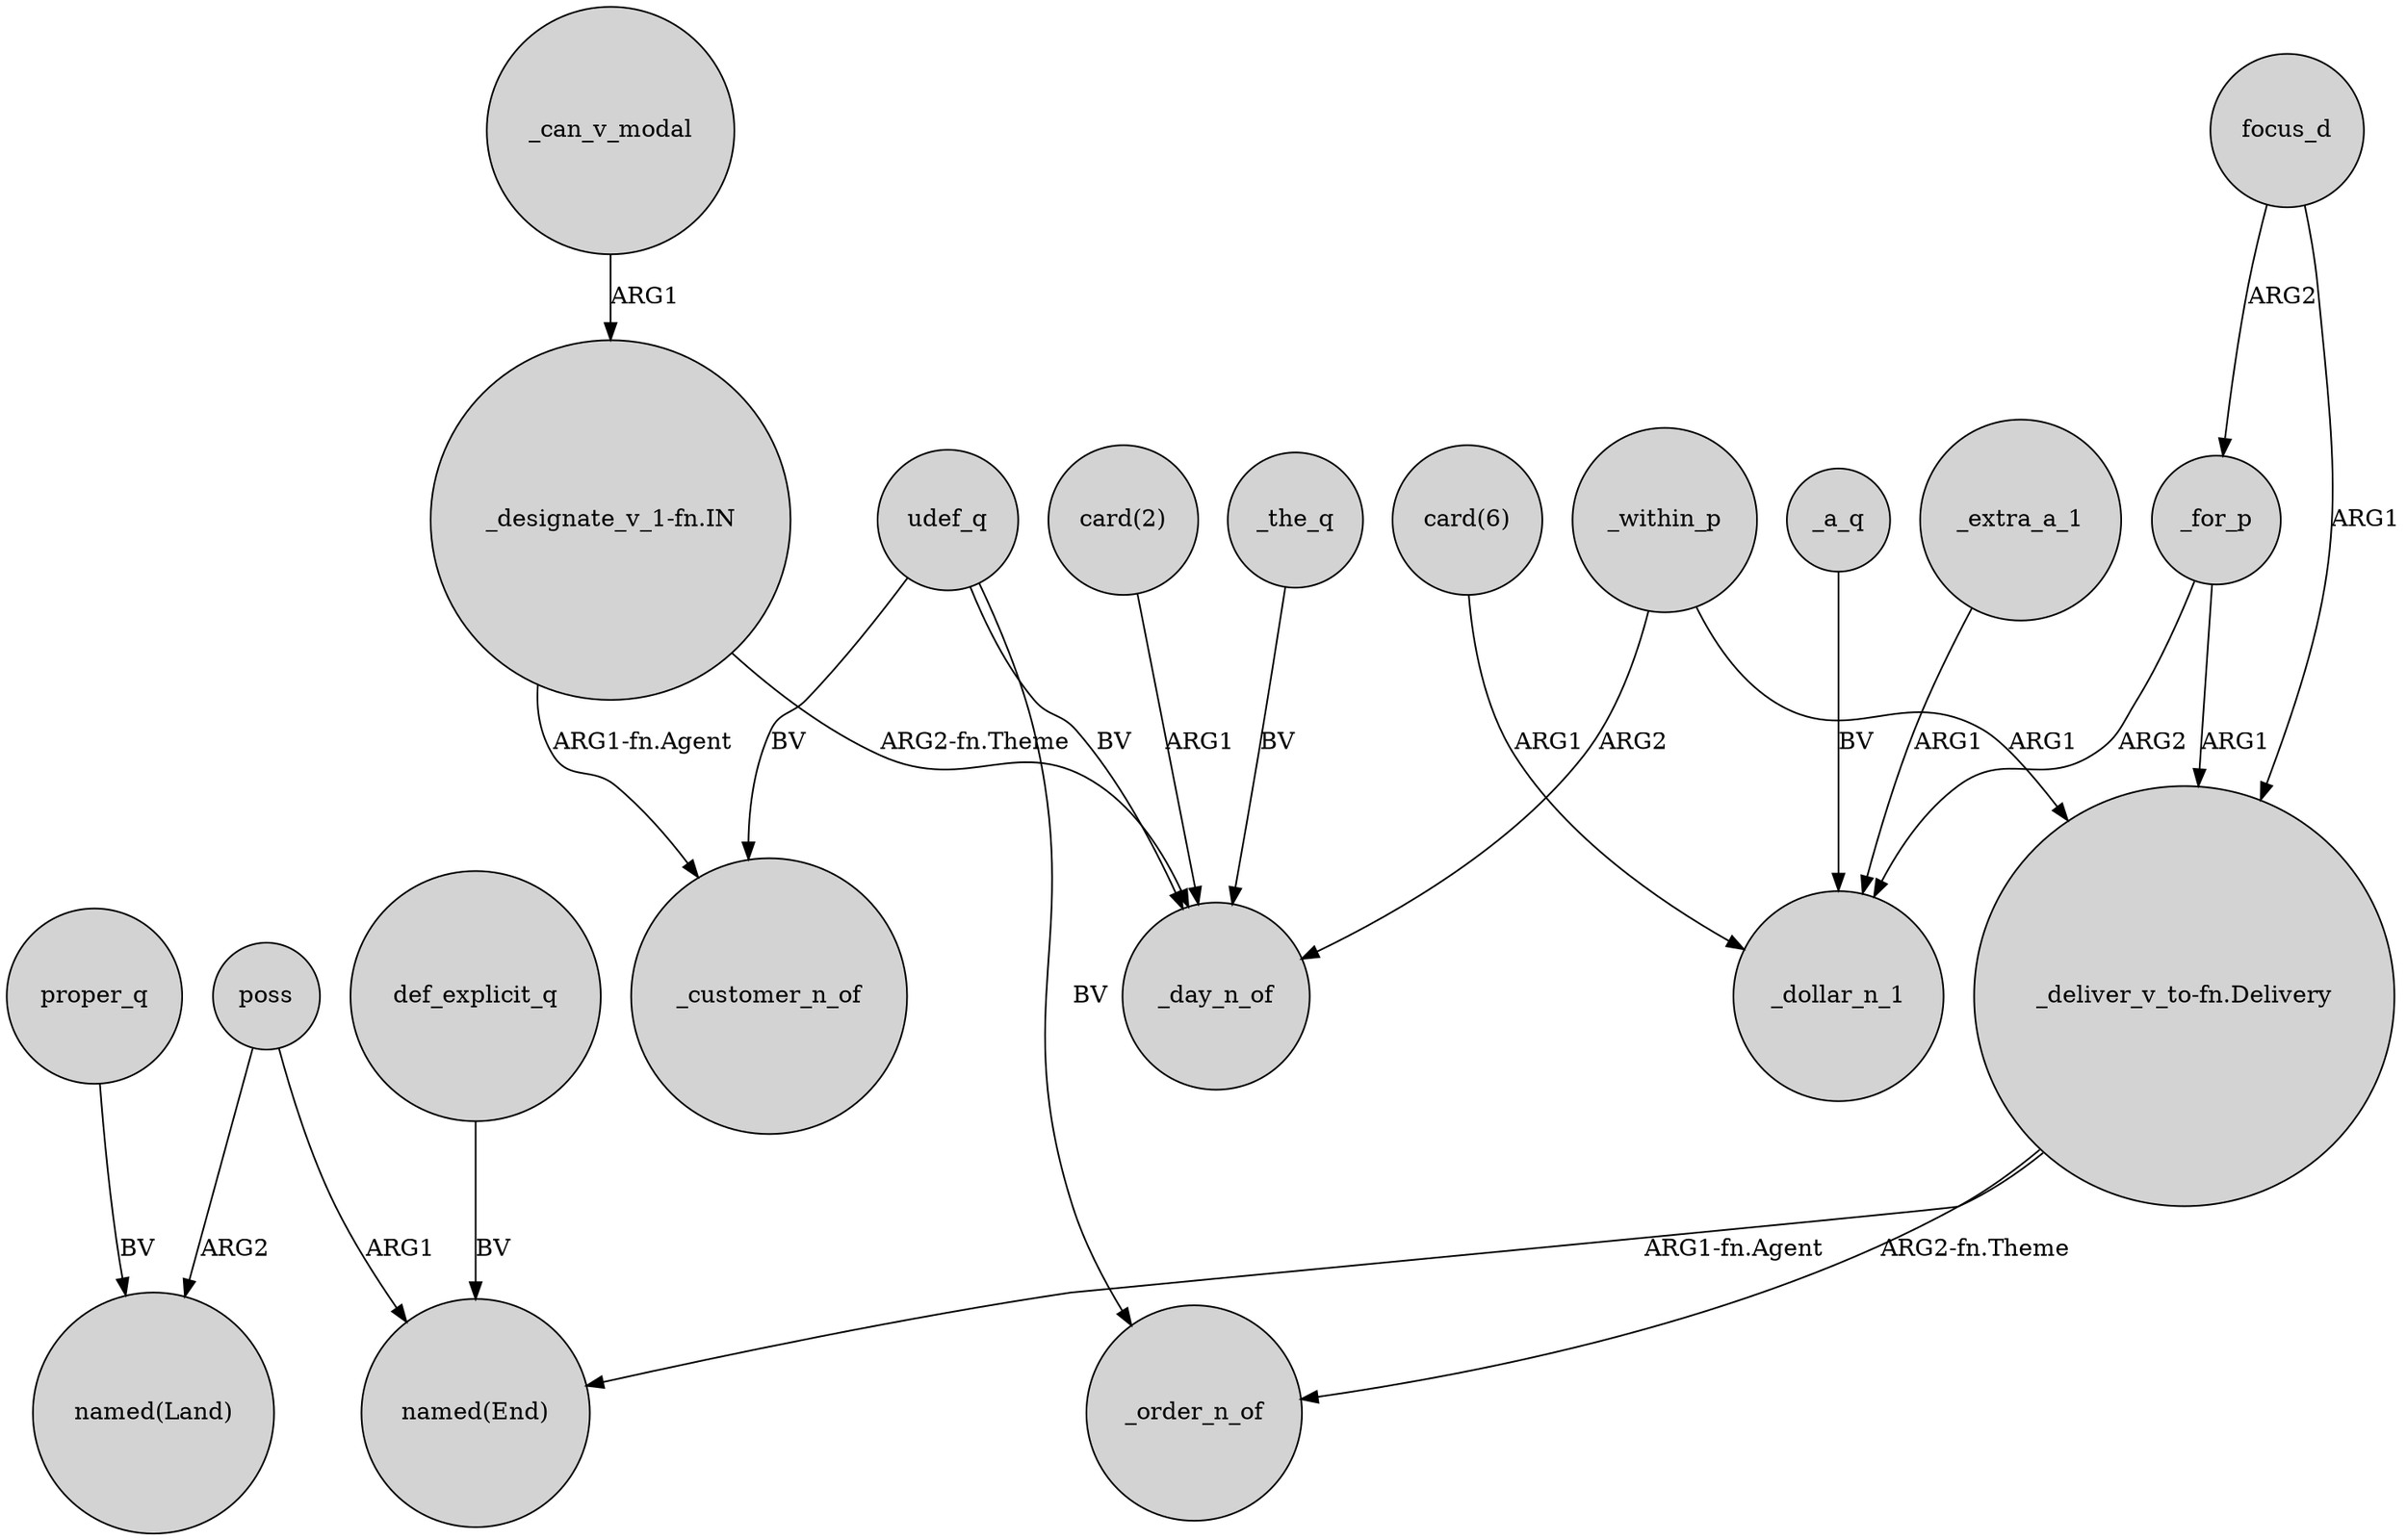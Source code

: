 digraph {
	node [shape=circle style=filled]
	poss -> "named(Land)" [label=ARG2]
	poss -> "named(End)" [label=ARG1]
	"card(2)" -> _day_n_of [label=ARG1]
	udef_q -> _order_n_of [label=BV]
	proper_q -> "named(Land)" [label=BV]
	_for_p -> _dollar_n_1 [label=ARG2]
	_for_p -> "_deliver_v_to-fn.Delivery" [label=ARG1]
	_can_v_modal -> "_designate_v_1-fn.IN" [label=ARG1]
	"card(6)" -> _dollar_n_1 [label=ARG1]
	udef_q -> _day_n_of [label=BV]
	focus_d -> _for_p [label=ARG2]
	_a_q -> _dollar_n_1 [label=BV]
	def_explicit_q -> "named(End)" [label=BV]
	"_designate_v_1-fn.IN" -> _customer_n_of [label="ARG1-fn.Agent"]
	_the_q -> _day_n_of [label=BV]
	udef_q -> _customer_n_of [label=BV]
	focus_d -> "_deliver_v_to-fn.Delivery" [label=ARG1]
	"_deliver_v_to-fn.Delivery" -> "named(End)" [label="ARG1-fn.Agent"]
	_within_p -> "_deliver_v_to-fn.Delivery" [label=ARG1]
	"_deliver_v_to-fn.Delivery" -> _order_n_of [label="ARG2-fn.Theme"]
	"_designate_v_1-fn.IN" -> _day_n_of [label="ARG2-fn.Theme"]
	_within_p -> _day_n_of [label=ARG2]
	_extra_a_1 -> _dollar_n_1 [label=ARG1]
}
